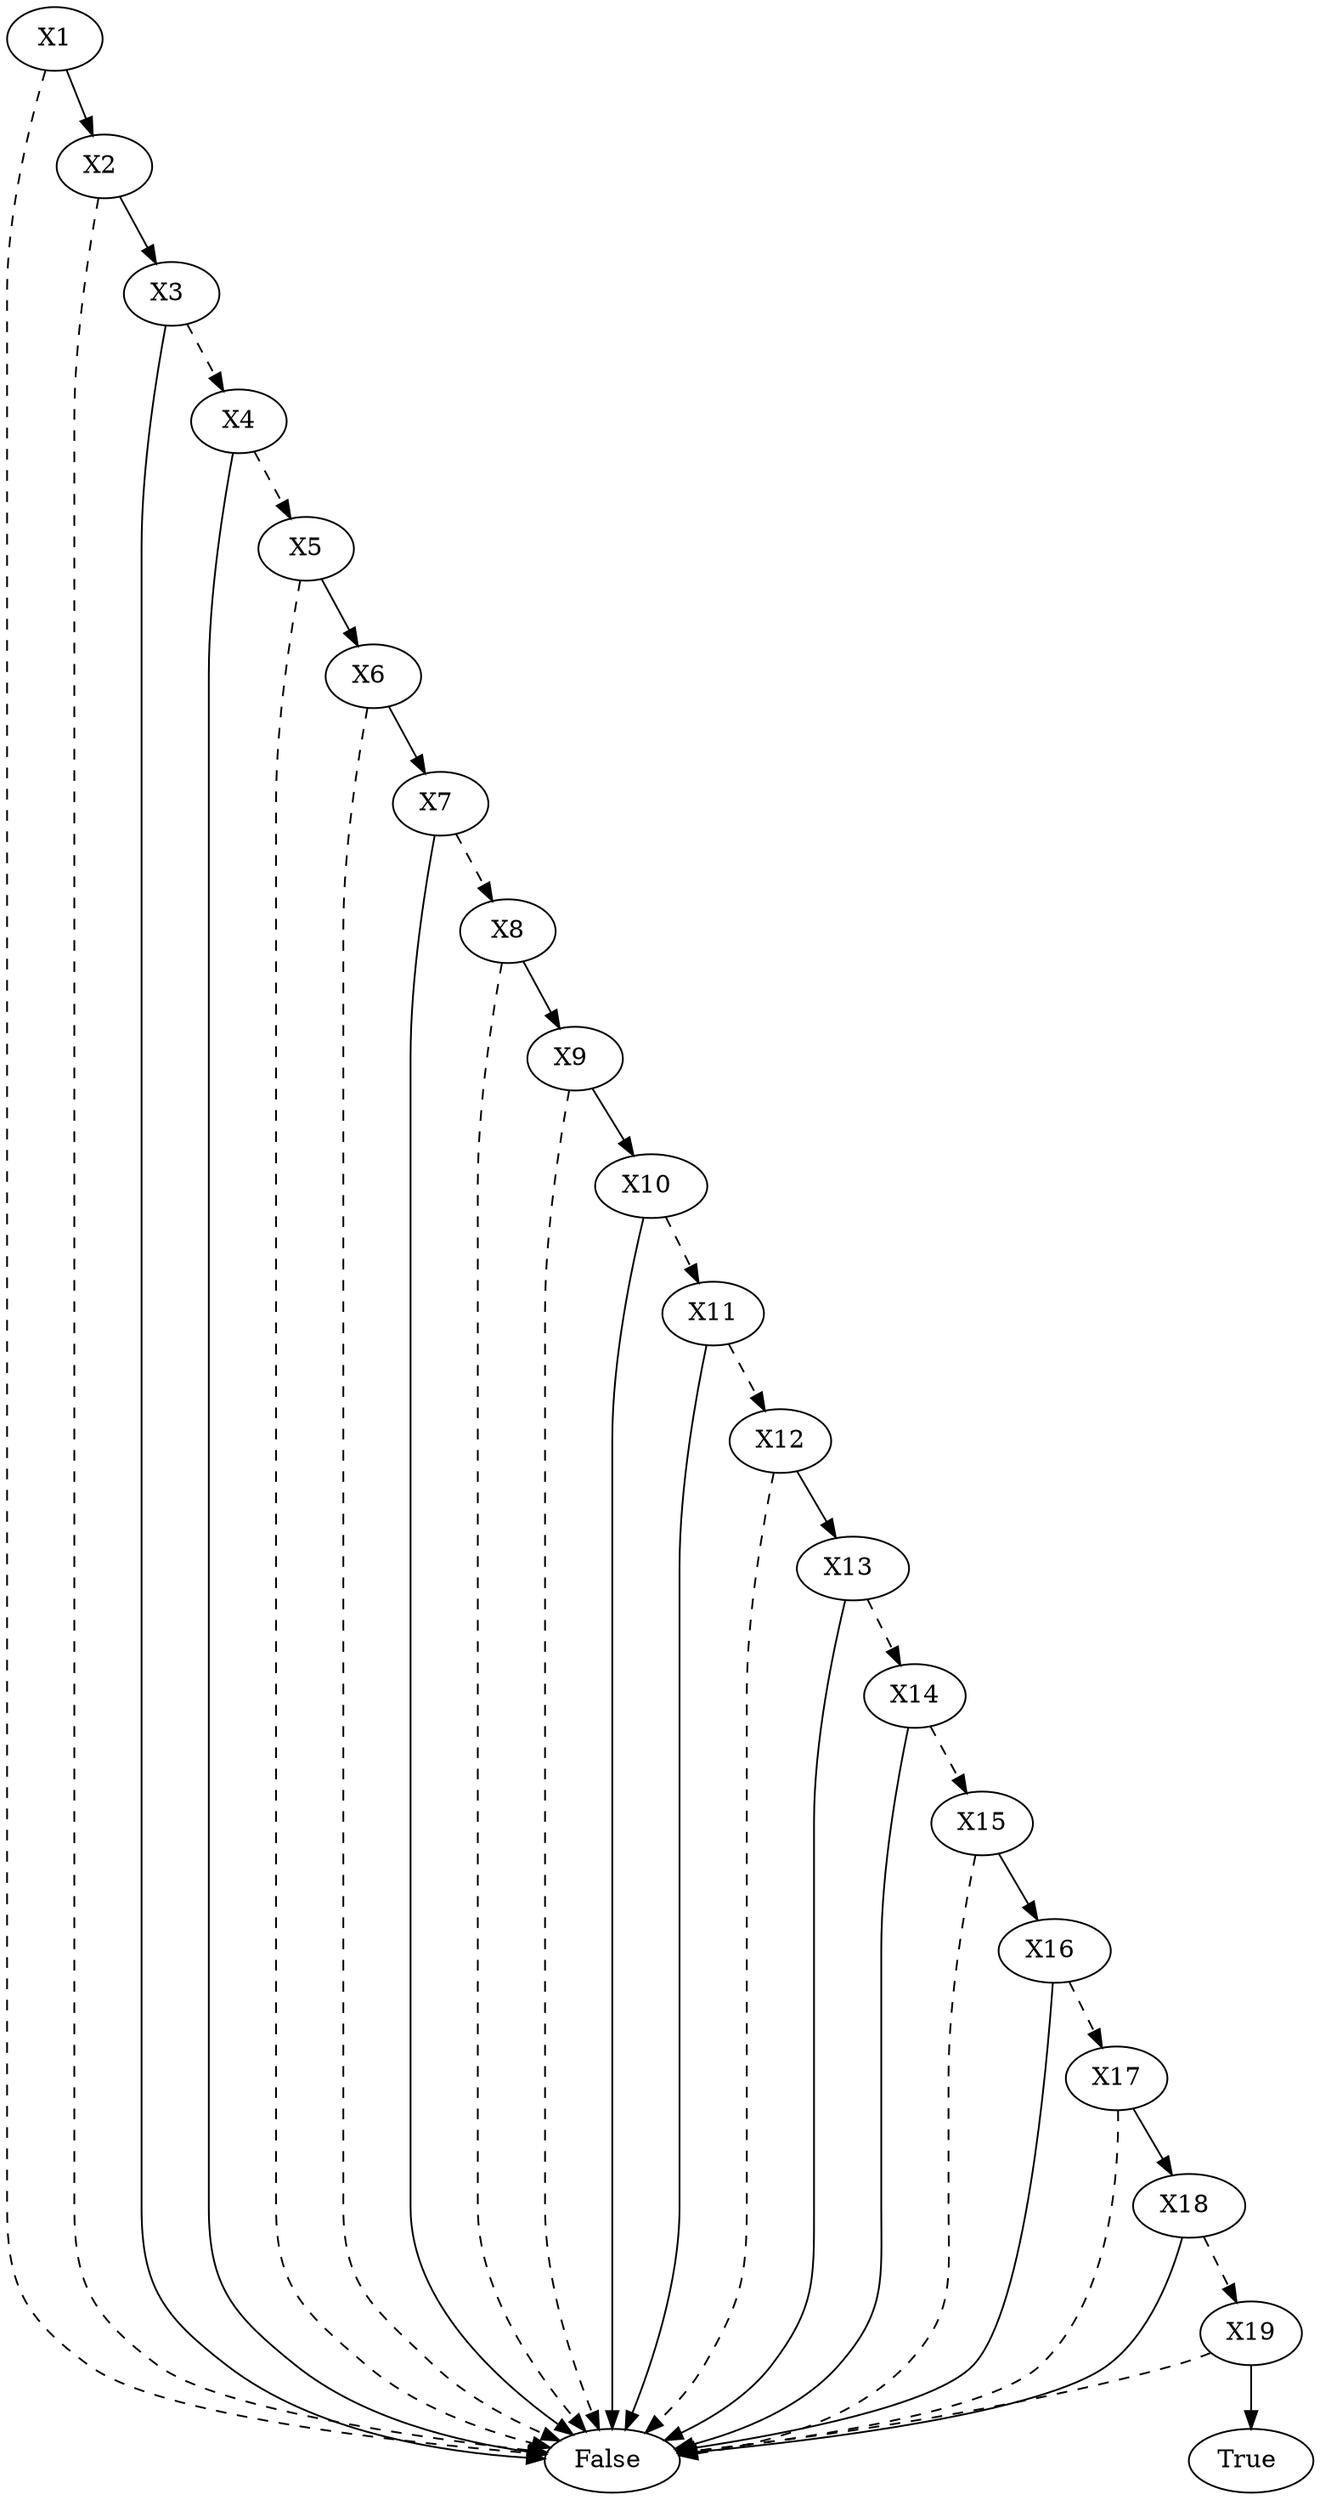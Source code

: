 digraph{140558037696080[label=X1]140558037683072[label="False"]
140558037696080 -> 140558037683072[style=dashed label="" fontcolor = gray]
140558035259680[label="X2 "]
140558037696080 -> 140558035259680 [label="" fontcolor = gray]
140558037683072[label="False"]
140558035259680 -> 140558037683072[style=dashed label="" fontcolor = gray]
140558035260400[label="X3 "]
140558035259680 -> 140558035260400 [label="" fontcolor = gray]
140558035257424[label="X4"]
140558035260400 -> 140558035257424[style=dashed label="" fontcolor = gray]
140558035262176[label="X5"]
140558035257424 -> 140558035262176[style=dashed label="" fontcolor = gray]
140558037683072[label="False"]
140558035262176 -> 140558037683072[style=dashed label="" fontcolor = gray]
140558035270048[label="X6 "]
140558035262176 -> 140558035270048 [label="" fontcolor = gray]
140558037683072[label="False"]
140558035270048 -> 140558037683072[style=dashed label="" fontcolor = gray]
140558035262512[label="X7 "]
140558035270048 -> 140558035262512 [label="" fontcolor = gray]
140558035255360[label="X8"]
140558035262512 -> 140558035255360[style=dashed label="" fontcolor = gray]
140558037683072[label="False"]
140558035255360 -> 140558037683072[style=dashed label="" fontcolor = gray]
140558035265968[label="X9 "]
140558035255360 -> 140558035265968 [label="" fontcolor = gray]
140558037683072[label="False"]
140558035265968 -> 140558037683072[style=dashed label="" fontcolor = gray]
140558035265632[label="X10 "]
140558035265968 -> 140558035265632 [label="" fontcolor = gray]
140558035265200[label="X11"]
140558035265632 -> 140558035265200[style=dashed label="" fontcolor = gray]
140558035265296[label="X12"]
140558035265200 -> 140558035265296[style=dashed label="" fontcolor = gray]
140558037683072[label="False"]
140558035265296 -> 140558037683072[style=dashed label="" fontcolor = gray]
140558035270432[label="X13 "]
140558035265296 -> 140558035270432 [label="" fontcolor = gray]
140558035257040[label="X14"]
140558035270432 -> 140558035257040[style=dashed label="" fontcolor = gray]
140558035255696[label="X15"]
140558035257040 -> 140558035255696[style=dashed label="" fontcolor = gray]
140558037683072[label="False"]
140558035255696 -> 140558037683072[style=dashed label="" fontcolor = gray]
140558035271632[label="X16 "]
140558035255696 -> 140558035271632 [label="" fontcolor = gray]
140558035264144[label="X17"]
140558035271632 -> 140558035264144[style=dashed label="" fontcolor = gray]
140558037683072[label="False"]
140558035264144 -> 140558037683072[style=dashed label="" fontcolor = gray]
140558035271296[label="X18 "]
140558035264144 -> 140558035271296 [label="" fontcolor = gray]
140558035263568[label="X19"]
140558035271296 -> 140558035263568[style=dashed label="" fontcolor = gray]
140558037683072[label="False"]
140558035263568 -> 140558037683072[style=dashed label="" fontcolor = gray]
140558037687296[label="True "]
140558035263568 -> 140558037687296 [label="" fontcolor = gray]
140558037683072[label="False "]
140558035271296 -> 140558037683072 [label="" fontcolor = gray]
140558037683072[label="False "]
140558035271632 -> 140558037683072 [label="" fontcolor = gray]
140558037683072[label="False "]
140558035257040 -> 140558037683072 [label="" fontcolor = gray]
140558037683072[label="False "]
140558035270432 -> 140558037683072 [label="" fontcolor = gray]
140558037683072[label="False "]
140558035265200 -> 140558037683072 [label="" fontcolor = gray]
140558037683072[label="False "]
140558035265632 -> 140558037683072 [label="" fontcolor = gray]
140558037683072[label="False "]
140558035262512 -> 140558037683072 [label="" fontcolor = gray]
140558037683072[label="False "]
140558035257424 -> 140558037683072 [label="" fontcolor = gray]
140558037683072[label="False "]
140558035260400 -> 140558037683072 [label="" fontcolor = gray]
}